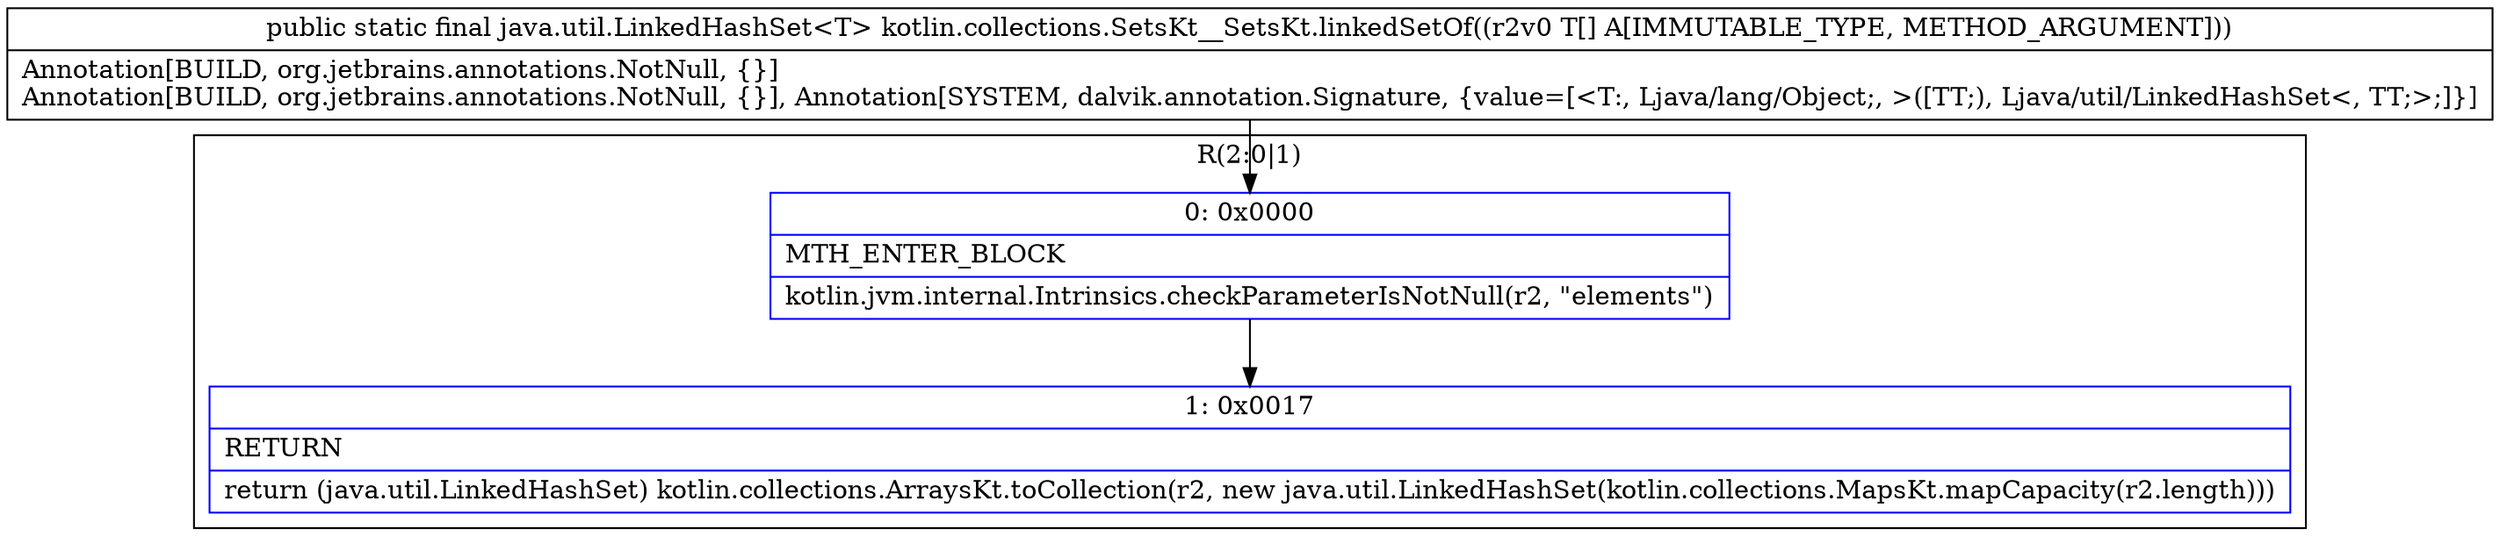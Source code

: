 digraph "CFG forkotlin.collections.SetsKt__SetsKt.linkedSetOf([Ljava\/lang\/Object;)Ljava\/util\/LinkedHashSet;" {
subgraph cluster_Region_955248683 {
label = "R(2:0|1)";
node [shape=record,color=blue];
Node_0 [shape=record,label="{0\:\ 0x0000|MTH_ENTER_BLOCK\l|kotlin.jvm.internal.Intrinsics.checkParameterIsNotNull(r2, \"elements\")\l}"];
Node_1 [shape=record,label="{1\:\ 0x0017|RETURN\l|return (java.util.LinkedHashSet) kotlin.collections.ArraysKt.toCollection(r2, new java.util.LinkedHashSet(kotlin.collections.MapsKt.mapCapacity(r2.length)))\l}"];
}
MethodNode[shape=record,label="{public static final java.util.LinkedHashSet\<T\> kotlin.collections.SetsKt__SetsKt.linkedSetOf((r2v0 T[] A[IMMUTABLE_TYPE, METHOD_ARGUMENT]))  | Annotation[BUILD, org.jetbrains.annotations.NotNull, \{\}]\lAnnotation[BUILD, org.jetbrains.annotations.NotNull, \{\}], Annotation[SYSTEM, dalvik.annotation.Signature, \{value=[\<T:, Ljava\/lang\/Object;, \>([TT;), Ljava\/util\/LinkedHashSet\<, TT;\>;]\}]\l}"];
MethodNode -> Node_0;
Node_0 -> Node_1;
}

